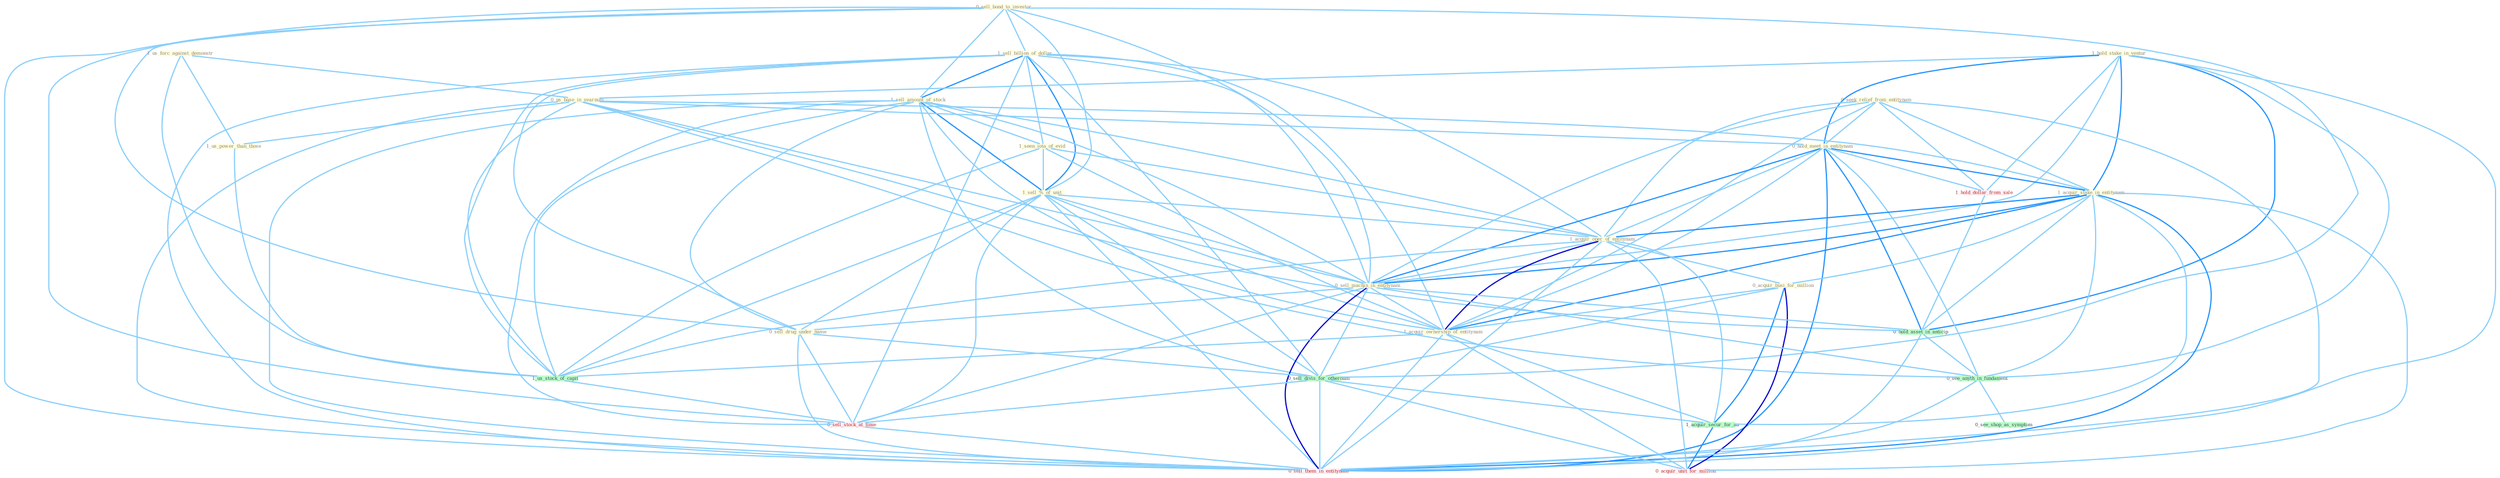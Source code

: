 Graph G{ 
    node
    [shape=polygon,style=filled,width=.5,height=.06,color="#BDFCC9",fixedsize=true,fontsize=4,
    fontcolor="#2f4f4f"];
    {node
    [color="#ffffe0", fontcolor="#8b7d6b"] "0_sell_bond_to_investor " "1_sell_billion_of_dollar " "1_sell_amount_of_stock " "1_seen_iota_of_evid " "1_hold_stake_in_ventur " "1_sell_%_of_unit " "1_us_forc_against_demonstr " "0_seek_relief_from_entitynam " "0_us_base_in_yearnum " "0_hold_meet_in_entitynam " "1_acquir_stake_in_entitynam " "1_acquir_oper_of_entitynam " "0_acquir_busi_for_million " "0_sell_machin_in_entitynam " "0_sell_drug_under_name " "1_us_power_than_those " "1_acquir_ownership_of_entitynam "}
{node [color="#fff0f5", fontcolor="#b22222"] "1_hold_dollar_from_sale " "0_sell_stock_at_time " "0_acquir_unit_for_million " "0_sell_them_in_entitynam "}
edge [color="#B0E2FF"];

	"0_sell_bond_to_investor " -- "1_sell_billion_of_dollar " [w="1", color="#87cefa" ];
	"0_sell_bond_to_investor " -- "1_sell_amount_of_stock " [w="1", color="#87cefa" ];
	"0_sell_bond_to_investor " -- "1_sell_%_of_unit " [w="1", color="#87cefa" ];
	"0_sell_bond_to_investor " -- "0_sell_machin_in_entitynam " [w="1", color="#87cefa" ];
	"0_sell_bond_to_investor " -- "0_sell_drug_under_name " [w="1", color="#87cefa" ];
	"0_sell_bond_to_investor " -- "0_sell_divis_for_othernum " [w="1", color="#87cefa" ];
	"0_sell_bond_to_investor " -- "0_sell_stock_at_time " [w="1", color="#87cefa" ];
	"0_sell_bond_to_investor " -- "0_sell_them_in_entitynam " [w="1", color="#87cefa" ];
	"1_sell_billion_of_dollar " -- "1_sell_amount_of_stock " [w="2", color="#1e90ff" , len=0.8];
	"1_sell_billion_of_dollar " -- "1_seen_iota_of_evid " [w="1", color="#87cefa" ];
	"1_sell_billion_of_dollar " -- "1_sell_%_of_unit " [w="2", color="#1e90ff" , len=0.8];
	"1_sell_billion_of_dollar " -- "1_acquir_oper_of_entitynam " [w="1", color="#87cefa" ];
	"1_sell_billion_of_dollar " -- "0_sell_machin_in_entitynam " [w="1", color="#87cefa" ];
	"1_sell_billion_of_dollar " -- "0_sell_drug_under_name " [w="1", color="#87cefa" ];
	"1_sell_billion_of_dollar " -- "1_acquir_ownership_of_entitynam " [w="1", color="#87cefa" ];
	"1_sell_billion_of_dollar " -- "0_sell_divis_for_othernum " [w="1", color="#87cefa" ];
	"1_sell_billion_of_dollar " -- "1_us_stock_of_capit " [w="1", color="#87cefa" ];
	"1_sell_billion_of_dollar " -- "0_sell_stock_at_time " [w="1", color="#87cefa" ];
	"1_sell_billion_of_dollar " -- "0_sell_them_in_entitynam " [w="1", color="#87cefa" ];
	"1_sell_amount_of_stock " -- "1_seen_iota_of_evid " [w="1", color="#87cefa" ];
	"1_sell_amount_of_stock " -- "1_sell_%_of_unit " [w="2", color="#1e90ff" , len=0.8];
	"1_sell_amount_of_stock " -- "1_acquir_oper_of_entitynam " [w="1", color="#87cefa" ];
	"1_sell_amount_of_stock " -- "0_sell_machin_in_entitynam " [w="1", color="#87cefa" ];
	"1_sell_amount_of_stock " -- "0_sell_drug_under_name " [w="1", color="#87cefa" ];
	"1_sell_amount_of_stock " -- "1_acquir_ownership_of_entitynam " [w="1", color="#87cefa" ];
	"1_sell_amount_of_stock " -- "0_sell_divis_for_othernum " [w="1", color="#87cefa" ];
	"1_sell_amount_of_stock " -- "1_us_stock_of_capit " [w="1", color="#87cefa" ];
	"1_sell_amount_of_stock " -- "0_sell_stock_at_time " [w="1", color="#87cefa" ];
	"1_sell_amount_of_stock " -- "0_sell_them_in_entitynam " [w="1", color="#87cefa" ];
	"1_seen_iota_of_evid " -- "1_sell_%_of_unit " [w="1", color="#87cefa" ];
	"1_seen_iota_of_evid " -- "1_acquir_oper_of_entitynam " [w="1", color="#87cefa" ];
	"1_seen_iota_of_evid " -- "1_acquir_ownership_of_entitynam " [w="1", color="#87cefa" ];
	"1_seen_iota_of_evid " -- "1_us_stock_of_capit " [w="1", color="#87cefa" ];
	"1_hold_stake_in_ventur " -- "0_us_base_in_yearnum " [w="1", color="#87cefa" ];
	"1_hold_stake_in_ventur " -- "0_hold_meet_in_entitynam " [w="2", color="#1e90ff" , len=0.8];
	"1_hold_stake_in_ventur " -- "1_acquir_stake_in_entitynam " [w="2", color="#1e90ff" , len=0.8];
	"1_hold_stake_in_ventur " -- "0_sell_machin_in_entitynam " [w="1", color="#87cefa" ];
	"1_hold_stake_in_ventur " -- "1_hold_dollar_from_sale " [w="1", color="#87cefa" ];
	"1_hold_stake_in_ventur " -- "0_hold_asset_in_anticip " [w="2", color="#1e90ff" , len=0.8];
	"1_hold_stake_in_ventur " -- "0_see_anyth_in_fundament " [w="1", color="#87cefa" ];
	"1_hold_stake_in_ventur " -- "0_sell_them_in_entitynam " [w="1", color="#87cefa" ];
	"1_sell_%_of_unit " -- "1_acquir_oper_of_entitynam " [w="1", color="#87cefa" ];
	"1_sell_%_of_unit " -- "0_sell_machin_in_entitynam " [w="1", color="#87cefa" ];
	"1_sell_%_of_unit " -- "0_sell_drug_under_name " [w="1", color="#87cefa" ];
	"1_sell_%_of_unit " -- "1_acquir_ownership_of_entitynam " [w="1", color="#87cefa" ];
	"1_sell_%_of_unit " -- "0_sell_divis_for_othernum " [w="1", color="#87cefa" ];
	"1_sell_%_of_unit " -- "1_us_stock_of_capit " [w="1", color="#87cefa" ];
	"1_sell_%_of_unit " -- "0_sell_stock_at_time " [w="1", color="#87cefa" ];
	"1_sell_%_of_unit " -- "0_sell_them_in_entitynam " [w="1", color="#87cefa" ];
	"1_us_forc_against_demonstr " -- "0_us_base_in_yearnum " [w="1", color="#87cefa" ];
	"1_us_forc_against_demonstr " -- "1_us_power_than_those " [w="1", color="#87cefa" ];
	"1_us_forc_against_demonstr " -- "1_us_stock_of_capit " [w="1", color="#87cefa" ];
	"0_seek_relief_from_entitynam " -- "0_hold_meet_in_entitynam " [w="1", color="#87cefa" ];
	"0_seek_relief_from_entitynam " -- "1_acquir_stake_in_entitynam " [w="1", color="#87cefa" ];
	"0_seek_relief_from_entitynam " -- "1_acquir_oper_of_entitynam " [w="1", color="#87cefa" ];
	"0_seek_relief_from_entitynam " -- "0_sell_machin_in_entitynam " [w="1", color="#87cefa" ];
	"0_seek_relief_from_entitynam " -- "1_acquir_ownership_of_entitynam " [w="1", color="#87cefa" ];
	"0_seek_relief_from_entitynam " -- "1_hold_dollar_from_sale " [w="1", color="#87cefa" ];
	"0_seek_relief_from_entitynam " -- "0_sell_them_in_entitynam " [w="1", color="#87cefa" ];
	"0_us_base_in_yearnum " -- "0_hold_meet_in_entitynam " [w="1", color="#87cefa" ];
	"0_us_base_in_yearnum " -- "1_acquir_stake_in_entitynam " [w="1", color="#87cefa" ];
	"0_us_base_in_yearnum " -- "0_sell_machin_in_entitynam " [w="1", color="#87cefa" ];
	"0_us_base_in_yearnum " -- "1_us_power_than_those " [w="1", color="#87cefa" ];
	"0_us_base_in_yearnum " -- "1_us_stock_of_capit " [w="1", color="#87cefa" ];
	"0_us_base_in_yearnum " -- "0_hold_asset_in_anticip " [w="1", color="#87cefa" ];
	"0_us_base_in_yearnum " -- "0_see_anyth_in_fundament " [w="1", color="#87cefa" ];
	"0_us_base_in_yearnum " -- "0_sell_them_in_entitynam " [w="1", color="#87cefa" ];
	"0_hold_meet_in_entitynam " -- "1_acquir_stake_in_entitynam " [w="2", color="#1e90ff" , len=0.8];
	"0_hold_meet_in_entitynam " -- "1_acquir_oper_of_entitynam " [w="1", color="#87cefa" ];
	"0_hold_meet_in_entitynam " -- "0_sell_machin_in_entitynam " [w="2", color="#1e90ff" , len=0.8];
	"0_hold_meet_in_entitynam " -- "1_acquir_ownership_of_entitynam " [w="1", color="#87cefa" ];
	"0_hold_meet_in_entitynam " -- "1_hold_dollar_from_sale " [w="1", color="#87cefa" ];
	"0_hold_meet_in_entitynam " -- "0_hold_asset_in_anticip " [w="2", color="#1e90ff" , len=0.8];
	"0_hold_meet_in_entitynam " -- "0_see_anyth_in_fundament " [w="1", color="#87cefa" ];
	"0_hold_meet_in_entitynam " -- "0_sell_them_in_entitynam " [w="2", color="#1e90ff" , len=0.8];
	"1_acquir_stake_in_entitynam " -- "1_acquir_oper_of_entitynam " [w="2", color="#1e90ff" , len=0.8];
	"1_acquir_stake_in_entitynam " -- "0_acquir_busi_for_million " [w="1", color="#87cefa" ];
	"1_acquir_stake_in_entitynam " -- "0_sell_machin_in_entitynam " [w="2", color="#1e90ff" , len=0.8];
	"1_acquir_stake_in_entitynam " -- "1_acquir_ownership_of_entitynam " [w="2", color="#1e90ff" , len=0.8];
	"1_acquir_stake_in_entitynam " -- "1_acquir_secur_for_an " [w="1", color="#87cefa" ];
	"1_acquir_stake_in_entitynam " -- "0_hold_asset_in_anticip " [w="1", color="#87cefa" ];
	"1_acquir_stake_in_entitynam " -- "0_see_anyth_in_fundament " [w="1", color="#87cefa" ];
	"1_acquir_stake_in_entitynam " -- "0_acquir_unit_for_million " [w="1", color="#87cefa" ];
	"1_acquir_stake_in_entitynam " -- "0_sell_them_in_entitynam " [w="2", color="#1e90ff" , len=0.8];
	"1_acquir_oper_of_entitynam " -- "0_acquir_busi_for_million " [w="1", color="#87cefa" ];
	"1_acquir_oper_of_entitynam " -- "0_sell_machin_in_entitynam " [w="1", color="#87cefa" ];
	"1_acquir_oper_of_entitynam " -- "1_acquir_ownership_of_entitynam " [w="3", color="#0000cd" , len=0.6];
	"1_acquir_oper_of_entitynam " -- "1_acquir_secur_for_an " [w="1", color="#87cefa" ];
	"1_acquir_oper_of_entitynam " -- "1_us_stock_of_capit " [w="1", color="#87cefa" ];
	"1_acquir_oper_of_entitynam " -- "0_acquir_unit_for_million " [w="1", color="#87cefa" ];
	"1_acquir_oper_of_entitynam " -- "0_sell_them_in_entitynam " [w="1", color="#87cefa" ];
	"0_acquir_busi_for_million " -- "1_acquir_ownership_of_entitynam " [w="1", color="#87cefa" ];
	"0_acquir_busi_for_million " -- "0_sell_divis_for_othernum " [w="1", color="#87cefa" ];
	"0_acquir_busi_for_million " -- "1_acquir_secur_for_an " [w="2", color="#1e90ff" , len=0.8];
	"0_acquir_busi_for_million " -- "0_acquir_unit_for_million " [w="3", color="#0000cd" , len=0.6];
	"0_sell_machin_in_entitynam " -- "0_sell_drug_under_name " [w="1", color="#87cefa" ];
	"0_sell_machin_in_entitynam " -- "1_acquir_ownership_of_entitynam " [w="1", color="#87cefa" ];
	"0_sell_machin_in_entitynam " -- "0_sell_divis_for_othernum " [w="1", color="#87cefa" ];
	"0_sell_machin_in_entitynam " -- "0_hold_asset_in_anticip " [w="1", color="#87cefa" ];
	"0_sell_machin_in_entitynam " -- "0_sell_stock_at_time " [w="1", color="#87cefa" ];
	"0_sell_machin_in_entitynam " -- "0_see_anyth_in_fundament " [w="1", color="#87cefa" ];
	"0_sell_machin_in_entitynam " -- "0_sell_them_in_entitynam " [w="3", color="#0000cd" , len=0.6];
	"0_sell_drug_under_name " -- "0_sell_divis_for_othernum " [w="1", color="#87cefa" ];
	"0_sell_drug_under_name " -- "0_sell_stock_at_time " [w="1", color="#87cefa" ];
	"0_sell_drug_under_name " -- "0_sell_them_in_entitynam " [w="1", color="#87cefa" ];
	"1_us_power_than_those " -- "1_us_stock_of_capit " [w="1", color="#87cefa" ];
	"1_acquir_ownership_of_entitynam " -- "1_acquir_secur_for_an " [w="1", color="#87cefa" ];
	"1_acquir_ownership_of_entitynam " -- "1_us_stock_of_capit " [w="1", color="#87cefa" ];
	"1_acquir_ownership_of_entitynam " -- "0_acquir_unit_for_million " [w="1", color="#87cefa" ];
	"1_acquir_ownership_of_entitynam " -- "0_sell_them_in_entitynam " [w="1", color="#87cefa" ];
	"0_sell_divis_for_othernum " -- "1_acquir_secur_for_an " [w="1", color="#87cefa" ];
	"0_sell_divis_for_othernum " -- "0_sell_stock_at_time " [w="1", color="#87cefa" ];
	"0_sell_divis_for_othernum " -- "0_acquir_unit_for_million " [w="1", color="#87cefa" ];
	"0_sell_divis_for_othernum " -- "0_sell_them_in_entitynam " [w="1", color="#87cefa" ];
	"1_acquir_secur_for_an " -- "0_acquir_unit_for_million " [w="2", color="#1e90ff" , len=0.8];
	"1_us_stock_of_capit " -- "0_sell_stock_at_time " [w="1", color="#87cefa" ];
	"1_hold_dollar_from_sale " -- "0_hold_asset_in_anticip " [w="1", color="#87cefa" ];
	"0_hold_asset_in_anticip " -- "0_see_anyth_in_fundament " [w="1", color="#87cefa" ];
	"0_hold_asset_in_anticip " -- "0_sell_them_in_entitynam " [w="1", color="#87cefa" ];
	"0_sell_stock_at_time " -- "0_sell_them_in_entitynam " [w="1", color="#87cefa" ];
	"0_see_anyth_in_fundament " -- "0_see_shop_as_symptom " [w="1", color="#87cefa" ];
	"0_see_anyth_in_fundament " -- "0_sell_them_in_entitynam " [w="1", color="#87cefa" ];
}